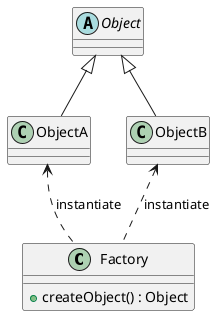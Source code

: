 @startuml Factory
class Factory{
+createObject() : Object
}

abstract class Object{}

Object <|-- ObjectA
Object <|-- ObjectB
ObjectA <.. Factory : instantiate
ObjectB <.. Factory : instantiate
@enduml
